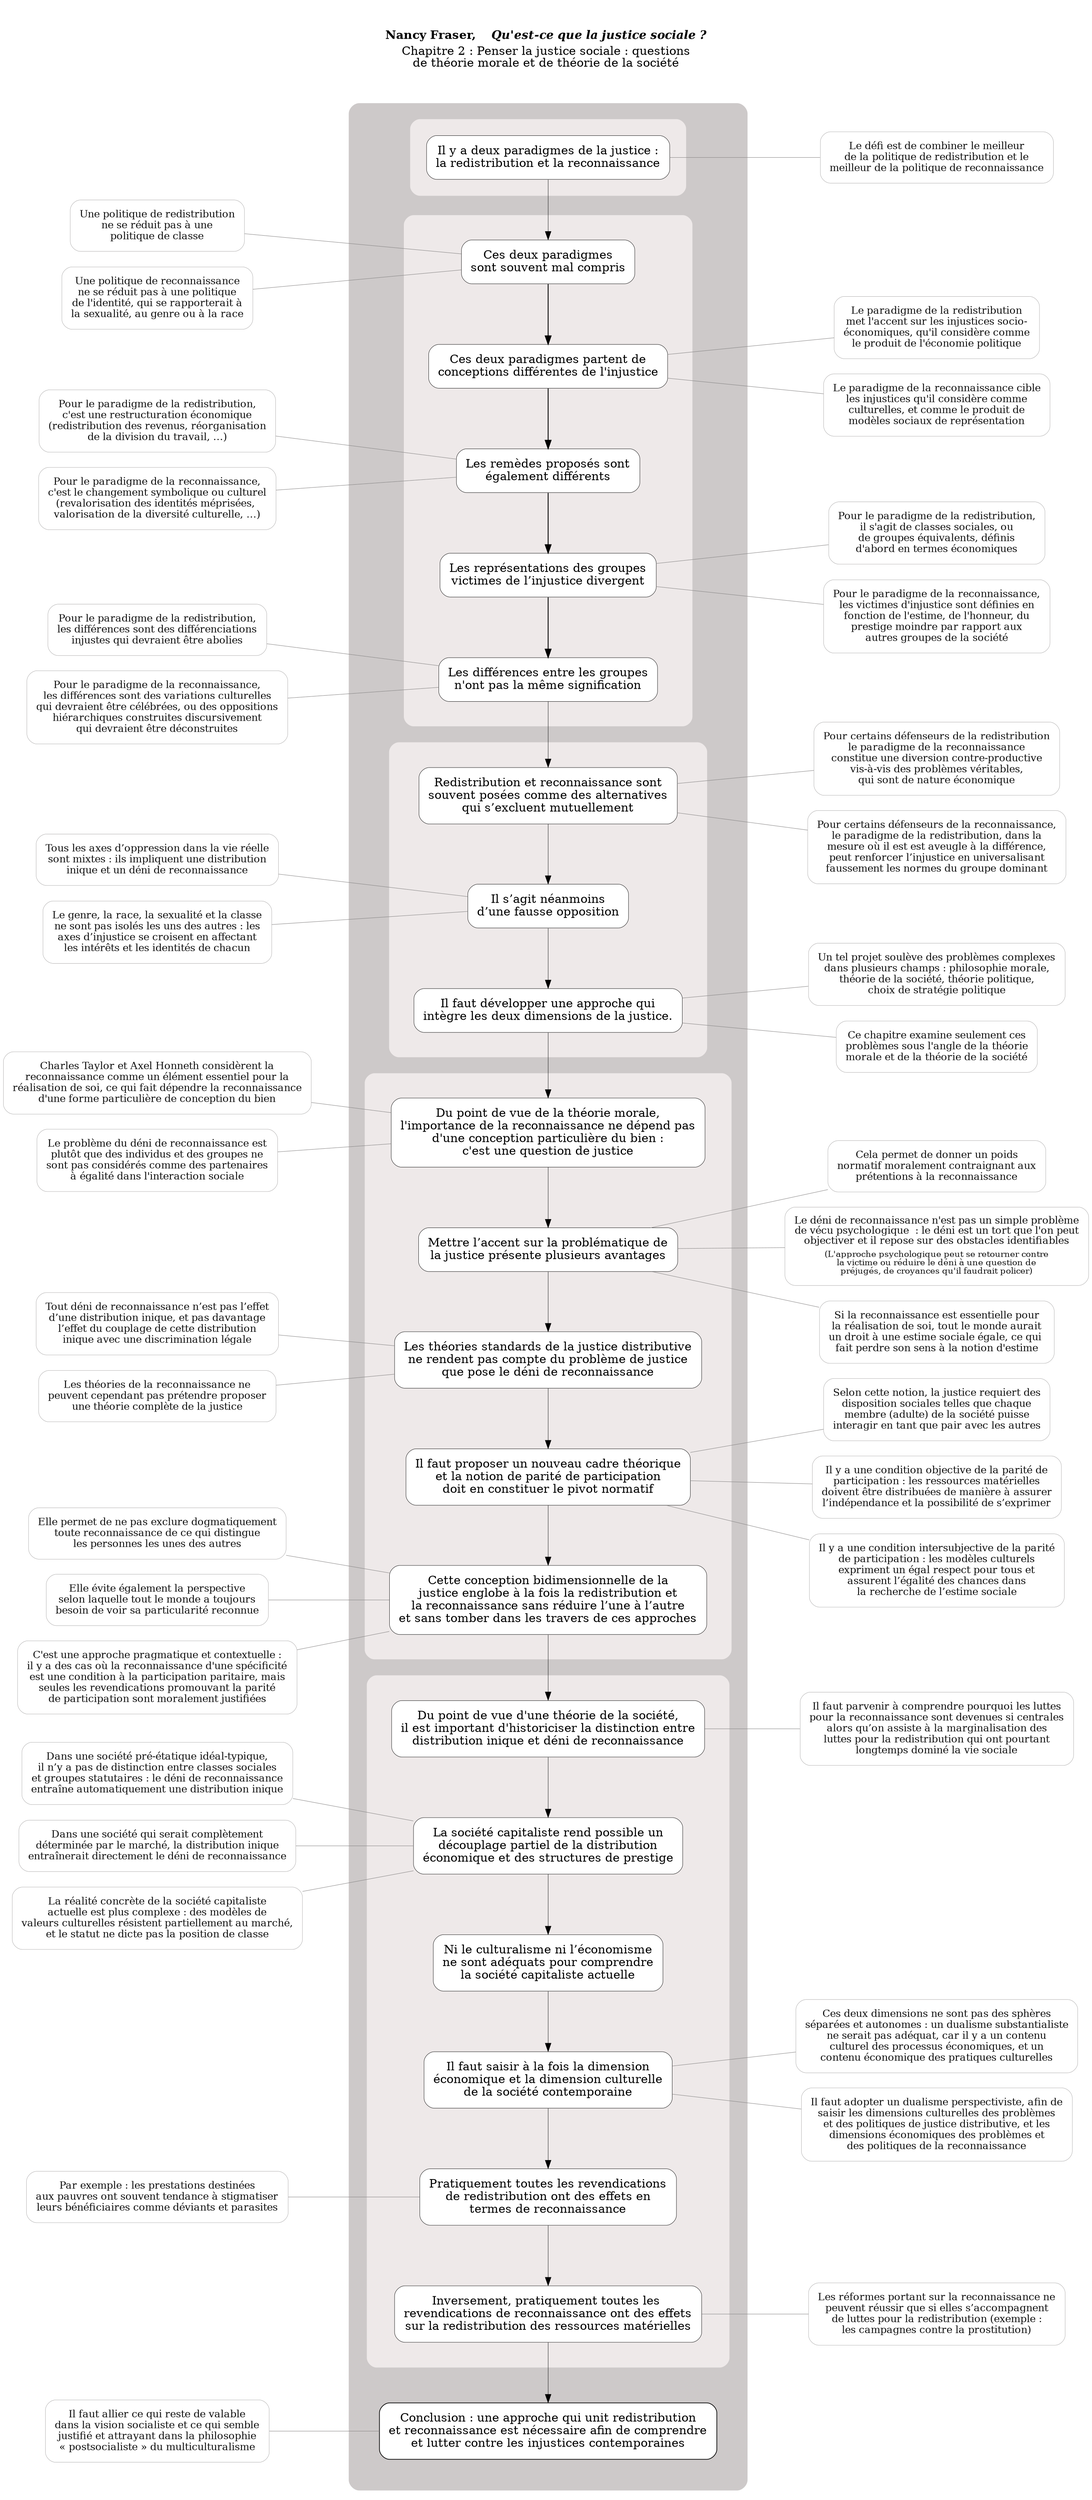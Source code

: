 digraph G {
// Template : summaru
// Usage : cours sur la justice sociale, cours sur la philosophie politique, perso

node[style="rounded,filled",shape=box,fillcolor=white,penwidth=0.4,margin=0.15];
compound=true;
rankdir=LR
edge[minlen=2]
labelloc="t";
labeljust="c"
label=<<br/><br/>
<b>Nancy Fraser,  <i>  Qu'est-ce que la justice sociale ?</i><br/></b>
<font point-size="5"><br/></font>Chapitre 2 : Penser la justice sociale : questions<br/>de théorie morale et de théorie de la société


<br/><br/>
<br/>>;


subgraph cluster{
label=""
style="filled,rounded";
margin=18
fillcolor=snow3;
color=snow3;




subgraph cluster_0 {
margin=20
style="filled,rounded";
fillcolor=snow2;
a[label="Il y a deux paradigmes de la justice :
la redistribution et la reconnaissance"]
//{rank=same;b->a[dir=back;minlen=4;penwidth=0.4]}
//a->b[constraint=false;minlen=4;penwidth=0.4]
}




subgraph cluster_1 {
margin=30
style="filled,rounded";
fillcolor=snow2;
b[label="Ces deux paradigmes
sont souvent mal compris"]
c[label="Ces deux paradigmes partent de
conceptions différentes de l'injustice"]
d[label="Les remèdes proposés sont
également différents"]
e[label="Les représentations des groupes
victimes de l’injustice divergent"]
f[label="Les différences entre les groupes
n'ont pas la même signification"]
{rank=same;f->e->d->c->b[dir=back,minlen=4,enwidth=0.4]}
a->b[constraint=false,minlen=4,penwidth=0.4]
}

subgraph cluster_2 {
margin=30
style="filled,rounded";
fillcolor=snow2;
g[label="Redistribution et reconnaissance sont
souvent posées comme des alternatives
qui s’excluent mutuellement"]
h[label="Il s’agit néanmoins
d’une fausse opposition"]
i[label="Il faut développer une approche qui
intègre les deux dimensions de la justice."]
{rank=same;i->h->g[dir=back,minlen=4,penwidth=0.4]}
g->f[constraint=false,minlen=4,penwidth=0.4,dir=back]
}

subgraph cluster_3 {
margin=30
style="filled,rounded";
fillcolor=snow2;
j[label="Du point de vue de la théorie morale,
l'importance de la reconnaissance ne dépend pas
d'une conception particulière du bien :
c'est une question de justice"]
k[label="Mettre l’accent sur la problématique de
la justice présente plusieurs avantages"]
l[label="Les théories standards de la justice distributive
ne rendent pas compte du problème de justice
que pose le déni de reconnaissance"]
m[label="Il faut proposer un nouveau cadre théorique
et la notion de parité de participation
doit en constituer le pivot normatif"]
n[label="Cette conception bidimensionnelle de la
justice englobe à la fois la redistribution et
la reconnaissance sans réduire l’une à l’autre
et sans tomber dans les travers de ces approches"]
{rank=same;n->m->l->k->j[dir=back,minlen=4,penwidth=0.4]}
j->i[constraint=false,minlen=4,penwidth=0.4,dir=back]
}

subgraph cluster_4 {
margin=30
style="filled,rounded";
fillcolor=snow2;
o[label="Du point de vue d'une théorie de la société,
il est important d'historiciser la distinction entre
distribution inique et déni de reconnaissance"]
p[label="La société capitaliste rend possible un
découplage partiel de la distribution
économique et des structures de prestige"]
q[label="Ni le culturalisme ni l’économisme
ne sont adéquats pour comprendre
la société capitaliste actuelle"]
r[label="Il faut saisir à la fois la dimension
économique et la dimension culturelle
de la société contemporaine"]
s[label="Pratiquement toutes les revendications
de redistribution ont des effets en
termes de reconnaissance"]
t[label="Inversement, pratiquement toutes les 
revendications de reconnaissance ont des effets
sur la redistribution des ressources matérielles"]
{rank=same;t->s->r->q->p->o[dir=back,minlen=4,penwidth=0.4]}
o->n[constraint=false,minlen=4,penwidth=0.4,dir=back]
}



subgraph cluster_5 {
color=snow3;
conclusion[label="Conclusion : une approche qui unit redistribution
et reconnaissance est nécessaire afin de comprendre
et lutter contre les injustices contemporaines",penwidth=0.8]
conclusion->t[dir=back,constraint=false,minlen=4,penwidth=0.4]
}


}



node[penwidth=0.3,fontsize=12,color=snow4,fontcolor=grey5];
a1[label="Le défi est de combiner le meilleur
de la politique de redistribution et le
meilleur de la politique de reconnaissance"]
//a2[label=""]
//a3[label=""]

b1[label="Une politique de redistribution
ne se réduit pas à une
politique de classe"]
b2[label="Une politique de reconnaissance
ne se réduit pas à une politique
de l'identité, qui se rapporterait à
la sexualité, au genre ou à la race"]
//b3[label=<Titre<br/>
//<font point-size="5"><br/></font>
//<font point-size="10">précision</font>>]

c1[label="Le paradigme de la redistribution
met l'accent sur les injustices socio-
économiques, qu'il considère comme
le produit de l'économie politique"]
c2[label="Le paradigme de la reconnaissance cible
les injustices qu'il considère comme
culturelles, et comme le produit de
modèles sociaux de représentation"]

d1[label="Pour le paradigme de la redistribution,
c'est une restructuration économique
(redistribution des revenus, réorganisation
de la division du travail, …)"]
d2[label="Pour le paradigme de la reconnaissance,
c'est le changement symbolique ou culturel
(revalorisation des identités méprisées, 
valorisation de la diversité culturelle, …)"]

e1[label="Pour le paradigme de la redistribution,
il s'agit de classes sociales, ou
de groupes équivalents, définis
d'abord en termes économiques"]
e2[label="Pour le paradigme de la reconnaissance,
les victimes d'injustice sont définies en
fonction de l'estime, de l'honneur, du
prestige moindre par rapport aux
autres groupes de la société"]

f1[label="Pour le paradigme de la redistribution,
les différences sont des différenciations
injustes qui devraient être abolies"]
f2[label="Pour le paradigme de la reconnaissance,
les différences sont des variations culturelles
qui devraient être célébrées, ou des oppositions
hiérarchiques construites discursivement
qui devraient être déconstruites"]

g1[label="Pour certains défenseurs de la redistribution
le paradigme de la reconnaissance
constitue une diversion contre-productive
vis-à-vis des problèmes véritables,
qui sont de nature économique"]
g2[label="Pour certains défenseurs de la reconnaissance,
le paradigme de la redistribution, dans la
mesure où il est est aveugle à la différence,
peut renforcer l’injustice en universalisant
faussement les normes du groupe dominant"]

h1[label="Tous les axes d’oppression dans la vie réelle
sont mixtes : ils impliquent une distribution
inique et un déni de reconnaissance"]
h2[label="Le genre, la race, la sexualité et la classe
ne sont pas isolés les uns des autres : les
axes d’injustice se croisent en affectant
les intérêts et les identités de chacun"]

i1[label="Un tel projet soulève des problèmes complexes
dans plusieurs champs : philosophie morale,
théorie de la société, théorie politique,
choix de stratégie politique"]
i2[label="Ce chapitre examine seulement ces
problèmes sous l'angle de la théorie
morale et de la théorie de la société"]

j1[label="Charles Taylor et Axel Honneth considèrent la
reconnaissance comme un élément essentiel pour la
réalisation de soi, ce qui fait dépendre la reconnaissance
d'une forme particulière de conception du bien"]
j2[label="Le problème du déni de reconnaissance est
plutôt que des individus et des groupes ne
sont pas considérés comme des partenaires
à égalité dans l'interaction sociale"]

k1[label="Cela permet de donner un poids
normatif moralement contraignant aux
prétentions à la reconnaissance"]
k2[label=<Le déni de reconnaissance n'est pas un simple problème<br/>
de vécu psychologique  : le déni est un tort que l'on peut<br/>
objectiver et il repose sur des obstacles identifiables<br/>
<font point-size="5"><br/></font>
<font point-size="10">(L'approche psychologique peut se retourner contre<br/>
la victime ou réduire le déni à une question de<br/>
préjugés, de croyances qu'il faudrait policer)</font>>]
k3[label="Si la reconnaissance est essentielle pour
la réalisation de soi, tout le monde aurait
un droit à une estime sociale égale, ce qui 
fait perdre son sens à la notion d'estime"]

l1[label="Tout déni de reconnaissance n’est pas l’effet
d’une distribution inique, et pas davantage
l’effet du couplage de cette distribution
inique avec une discrimination légale"]
l2[label="Les théories de la reconnaissance ne
peuvent cependant pas prétendre proposer
une théorie complète de la justice"]

m1[label="Selon cette notion, la justice requiert des
disposition sociales telles que chaque
membre (adulte) de la société puisse
interagir en tant que pair avec les autres"]
m2[label="Il y a une condition objective de la parité de
participation : les ressources matérielles
doivent être distribuées de manière à assurer
l’indépendance et la possibilité de s’exprimer"]
m3[label="Il y a une condition intersubjective de la parité
de participation : les modèles culturels
expriment un égal respect pour tous et
assurent l’égalité des chances dans
la recherche de l’estime sociale"]

n1[label="Elle permet de ne pas exclure dogmatiquement
toute reconnaissance de ce qui distingue
les personnes les unes des autres"]
n2[label="Elle évite également la perspective
selon laquelle tout le monde a toujours
besoin de voir sa particularité reconnue"]
n3[label="C'est une approche pragmatique et contextuelle :
il y a des cas où la reconnaissance d'une spécificité
est une condition à la participation paritaire, mais
seules les revendications promouvant la parité
de participation sont moralement justifiées"]

o1[label="Il faut parvenir à comprendre pourquoi les luttes
pour la reconnaissance sont devenues si centrales
alors qu’on assiste à la marginalisation des
luttes pour la redistribution qui ont pourtant
longtemps dominé la vie sociale"]

p1[label="Dans une société pré-étatique idéal-typique,
il n’y a pas de distinction entre classes sociales
et groupes statutaires : le déni de reconnaissance
entraîne automatiquement une distribution inique"]
p2[label="Dans une société qui serait complètement
déterminée par le marché, la distribution inique
entraînerait directement le déni de reconnaissance"]
p3[label="La réalité concrète de la société capitaliste
actuelle est plus complexe : des modèles de
valeurs culturelles résistent partiellement au marché,
et le statut ne dicte pas la position de classe"]

r1[label="Ces deux dimensions ne sont pas des sphères
séparées et autonomes : un dualisme substantialiste
ne serait pas adéquat, car il y a un contenu
culturel des processus économiques, et un
contenu économique des pratiques culturelles"]
r2[label="Il faut adopter un dualisme perspectiviste, afin de
saisir les dimensions culturelles des problèmes
et des politiques de justice distributive, et les
dimensions économiques des problèmes et
des politiques de la reconnaissance"]

s1[label="Par exemple : les prestations destinées
aux pauvres ont souvent tendance à stigmatiser
leurs bénéficiaires comme déviants et parasites"]
t1[label="Les réformes portant sur la reconnaissance ne
peuvent réussir que si elles s’accompagnent
de luttes pour la redistribution (exemple :
les campagnes contre la prostitution)"]

concl1[label="Il faut allier ce qui reste de valable
dans la vision socialiste et ce qui semble
justifié et attrayant dans la philosophie
« postsocialiste » du multiculturalisme"]

edge[penwidth=0.5,arrowhead=none,color=snow4]
a->a1
//a->{{rank=same;a1->a2[style=invis;minlen=1]}}
{{rank=same;b1->b2[style=invis,minlen=1]}}->b[dir=back,arrowtail=none]
c->{{rank=same;c1->c2[style=invis,minlen=1]}}
{{rank=same;d1->d2[style=invis,minlen=1]}}->d[dir=back,arrowtail=none]
e->{{rank=same;e1->e2[style=invis,minlen=1]}}
{{rank=same;f1->f2[style=invis,minlen=1]}}->f[dir=back,arrowtail=none]
g->{{rank=same;g1->g2[style=invis,minlen=1]}}
{{rank=same;h1->h2[style=invis,minlen=1]}}->h[dir=back,arrowtail=none]
i->{{rank=same;i1->i2[style=invis,minlen=1]}}
{{rank=same;j1->j2[style=invis,minlen=1]}}->j[dir=back,arrowtail=none]
k->{{rank=same;k1->k2->k3[style=invis,minlen=1]}}
{{rank=same;l1->l2[style=invis,minlen=1]}}->l[dir=back,arrowtail=none]
m->{{rank=same;m1->m2->m3[style=invis,minlen=1]}}
{{rank=same;n1->n2->n3[style=invis,minlen=1]}}->n[dir=back,arrowtail=none]
o->o1
{{rank=same;p1->p2->p3[style=invis,minlen=1]}}->p[dir=back,arrowtail=none]
r->{{rank=same;r1->r2[style=invis,minlen=1]}}
s1->s
t->t1
concl1->conclusion

edge[color=red,penwidth=0.2,arrowhead=empty,constraint=false]
}

